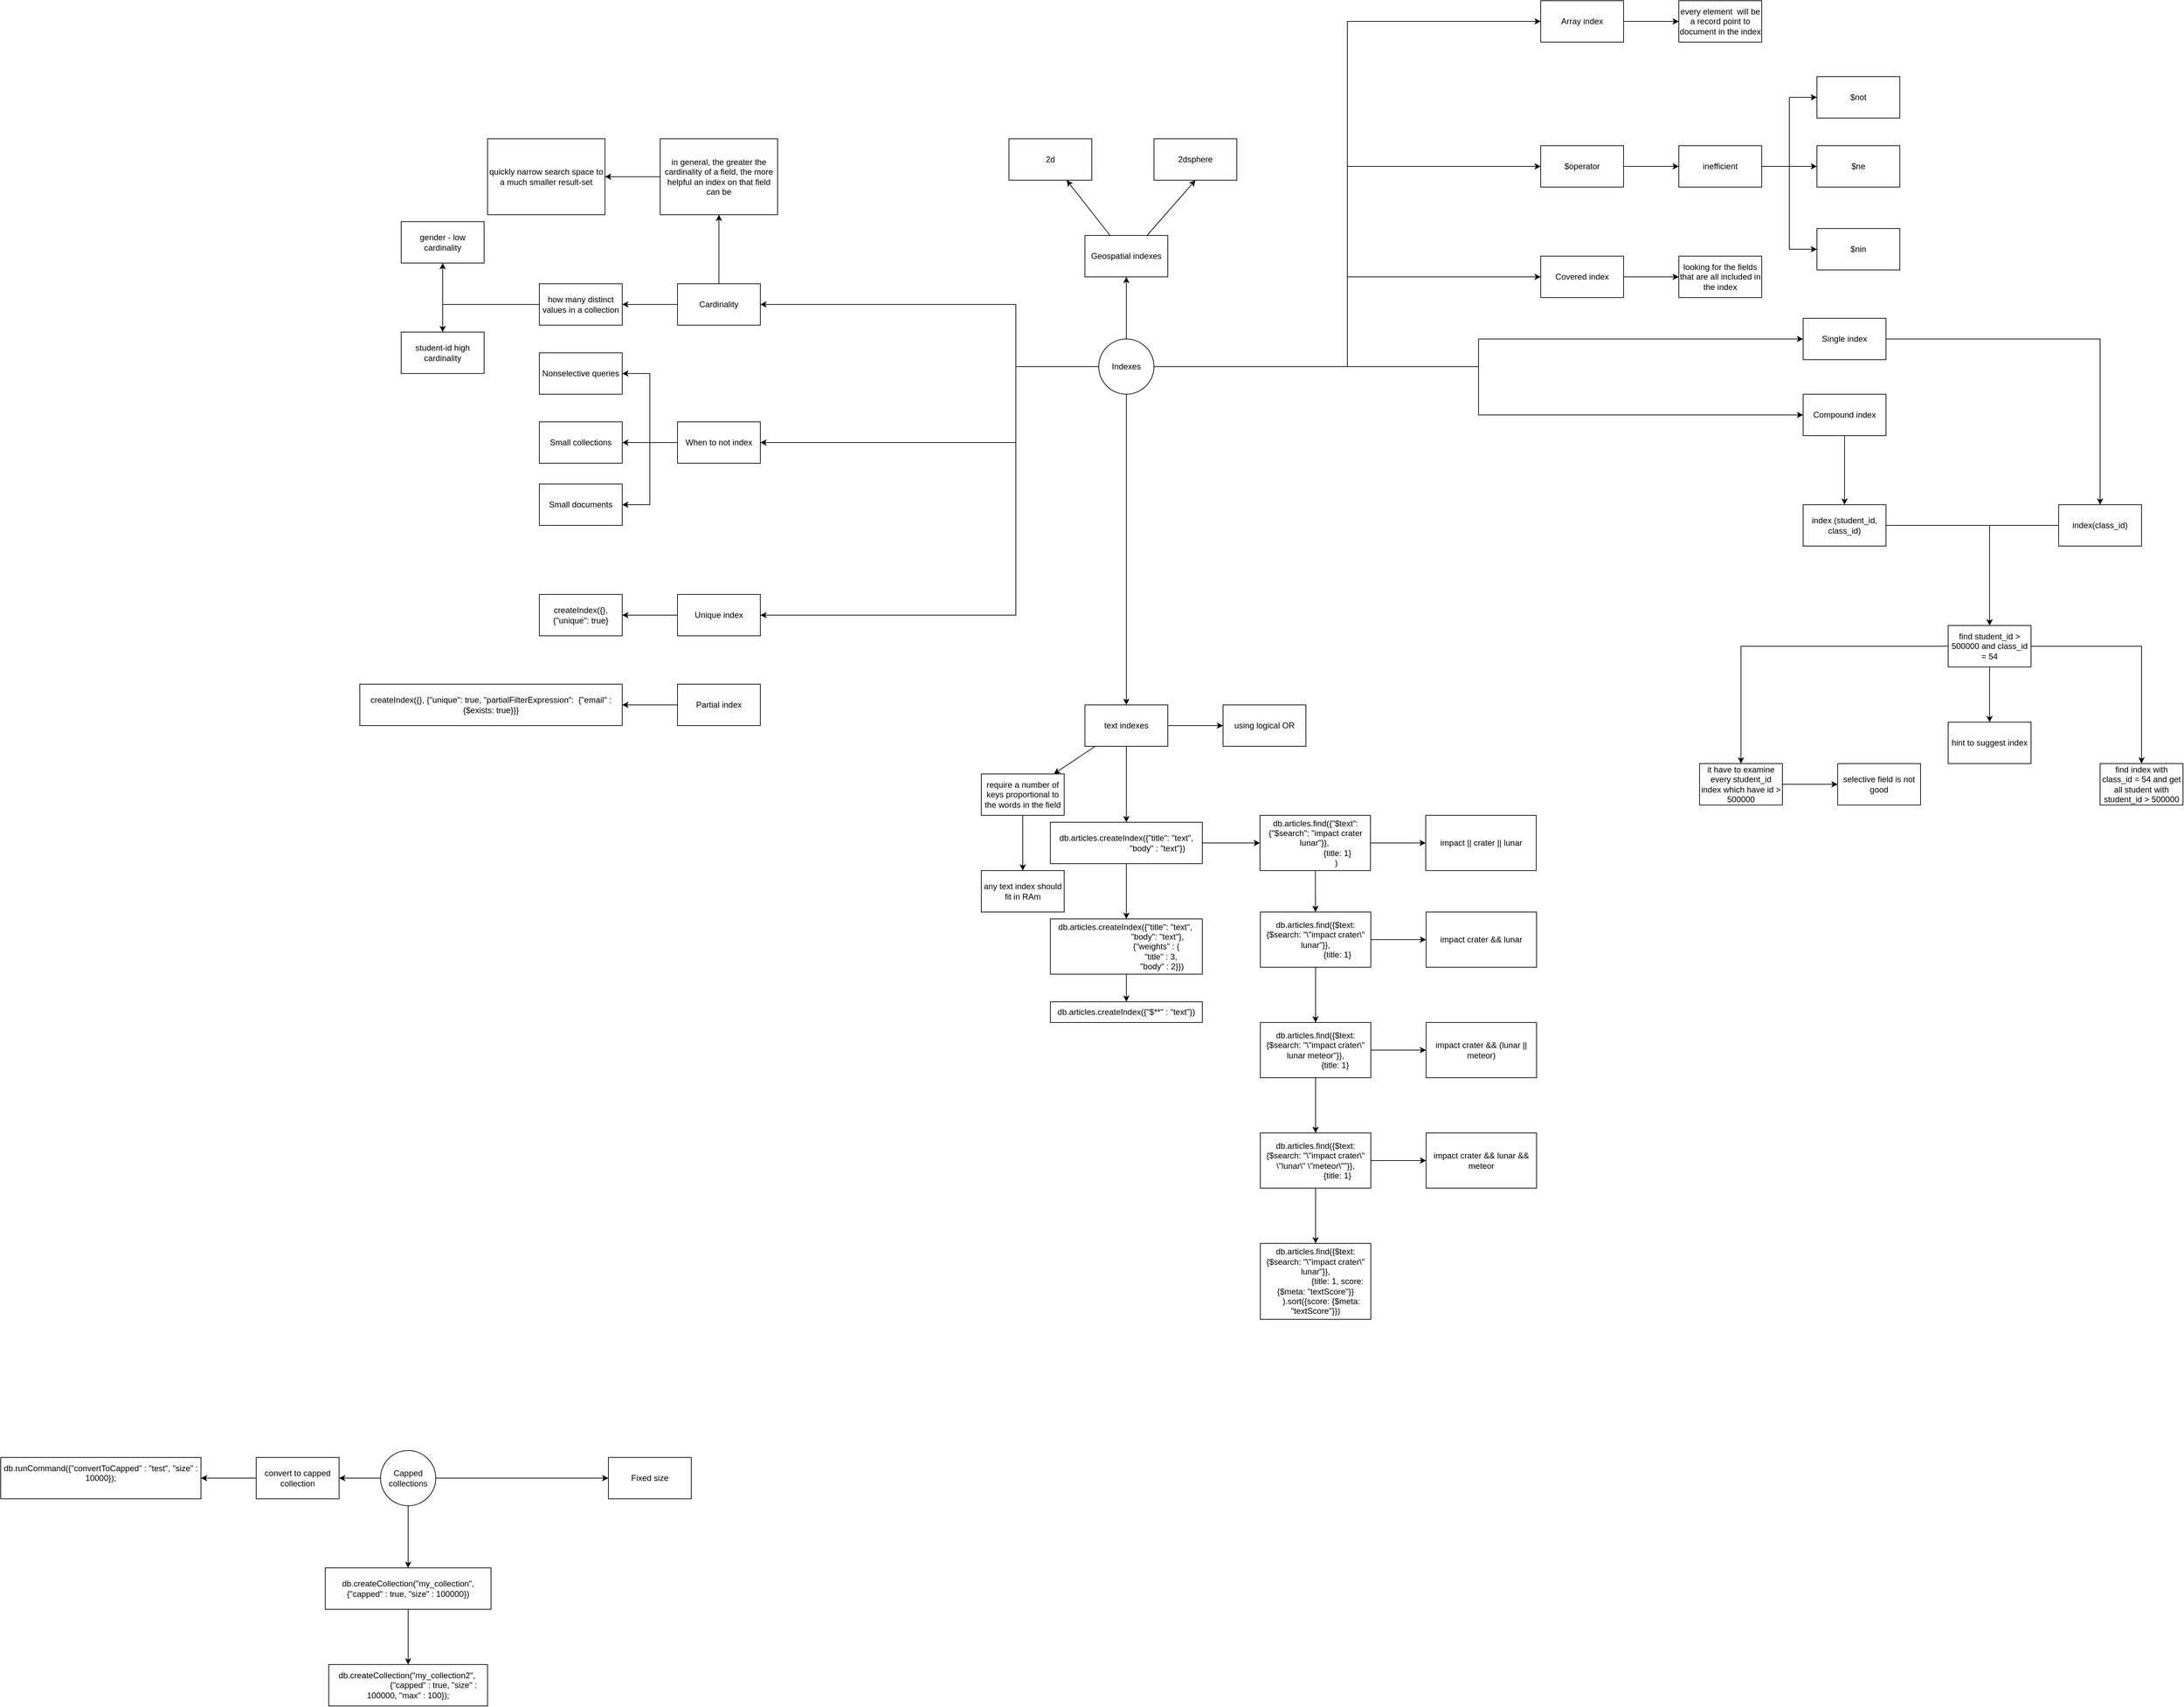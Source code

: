 <mxfile version="15.6.8" type="github">
  <diagram id="x9PyTD_l7O7jyfFpbdGn" name="Page-1">
    <mxGraphModel dx="2640" dy="2070" grid="1" gridSize="10" guides="1" tooltips="1" connect="1" arrows="1" fold="1" page="1" pageScale="1" pageWidth="827" pageHeight="1169" math="0" shadow="0">
      <root>
        <mxCell id="0" />
        <mxCell id="1" parent="0" />
        <mxCell id="wirbpDm7MOYZDWqs8vUN-19" style="edgeStyle=orthogonalEdgeStyle;rounded=0;orthogonalLoop=1;jettySize=auto;html=1;entryX=0.5;entryY=0;entryDx=0;entryDy=0;fontColor=default;" parent="1" source="wirbpDm7MOYZDWqs8vUN-1" target="wirbpDm7MOYZDWqs8vUN-17" edge="1">
          <mxGeometry relative="1" as="geometry" />
        </mxCell>
        <mxCell id="wirbpDm7MOYZDWqs8vUN-1" value="Single index" style="rounded=0;whiteSpace=wrap;html=1;fillColor=default;strokeColor=default;fontColor=default;" parent="1" vertex="1">
          <mxGeometry x="1200" y="140" width="120" height="60" as="geometry" />
        </mxCell>
        <mxCell id="wirbpDm7MOYZDWqs8vUN-3" style="edgeStyle=orthogonalEdgeStyle;rounded=0;orthogonalLoop=1;jettySize=auto;html=1;fontColor=default;" parent="1" source="wirbpDm7MOYZDWqs8vUN-2" target="wirbpDm7MOYZDWqs8vUN-1" edge="1">
          <mxGeometry relative="1" as="geometry" />
        </mxCell>
        <mxCell id="wirbpDm7MOYZDWqs8vUN-6" style="edgeStyle=orthogonalEdgeStyle;rounded=0;orthogonalLoop=1;jettySize=auto;html=1;entryX=0;entryY=0.5;entryDx=0;entryDy=0;fontColor=default;" parent="1" source="wirbpDm7MOYZDWqs8vUN-2" target="wirbpDm7MOYZDWqs8vUN-4" edge="1">
          <mxGeometry relative="1" as="geometry" />
        </mxCell>
        <mxCell id="wirbpDm7MOYZDWqs8vUN-26" style="edgeStyle=orthogonalEdgeStyle;rounded=0;orthogonalLoop=1;jettySize=auto;html=1;entryX=0;entryY=0.5;entryDx=0;entryDy=0;labelBackgroundColor=default;fontColor=default;strokeColor=default;" parent="1" source="wirbpDm7MOYZDWqs8vUN-2" target="wirbpDm7MOYZDWqs8vUN-25" edge="1">
          <mxGeometry relative="1" as="geometry" />
        </mxCell>
        <mxCell id="wirbpDm7MOYZDWqs8vUN-30" style="edgeStyle=orthogonalEdgeStyle;rounded=0;orthogonalLoop=1;jettySize=auto;html=1;entryX=0;entryY=0.5;entryDx=0;entryDy=0;labelBackgroundColor=default;fontColor=default;strokeColor=default;" parent="1" source="wirbpDm7MOYZDWqs8vUN-2" target="wirbpDm7MOYZDWqs8vUN-29" edge="1">
          <mxGeometry relative="1" as="geometry" />
        </mxCell>
        <mxCell id="wirbpDm7MOYZDWqs8vUN-42" style="edgeStyle=orthogonalEdgeStyle;rounded=0;orthogonalLoop=1;jettySize=auto;html=1;entryX=0;entryY=0.5;entryDx=0;entryDy=0;labelBackgroundColor=default;fontColor=default;strokeColor=default;" parent="1" source="wirbpDm7MOYZDWqs8vUN-2" target="wirbpDm7MOYZDWqs8vUN-39" edge="1">
          <mxGeometry relative="1" as="geometry" />
        </mxCell>
        <mxCell id="wirbpDm7MOYZDWqs8vUN-44" value="" style="edgeStyle=orthogonalEdgeStyle;rounded=0;orthogonalLoop=1;jettySize=auto;html=1;labelBackgroundColor=default;fontColor=default;strokeColor=default;" parent="1" source="wirbpDm7MOYZDWqs8vUN-2" target="wirbpDm7MOYZDWqs8vUN-43" edge="1">
          <mxGeometry relative="1" as="geometry">
            <Array as="points">
              <mxPoint x="60" y="210" />
              <mxPoint x="60" y="120" />
            </Array>
          </mxGeometry>
        </mxCell>
        <mxCell id="wirbpDm7MOYZDWqs8vUN-58" style="edgeStyle=orthogonalEdgeStyle;rounded=0;orthogonalLoop=1;jettySize=auto;html=1;entryX=1;entryY=0.5;entryDx=0;entryDy=0;labelBackgroundColor=default;fontColor=default;strokeColor=default;" parent="1" source="wirbpDm7MOYZDWqs8vUN-2" target="wirbpDm7MOYZDWqs8vUN-57" edge="1">
          <mxGeometry relative="1" as="geometry">
            <Array as="points">
              <mxPoint x="60" y="210" />
              <mxPoint x="60" y="320" />
            </Array>
          </mxGeometry>
        </mxCell>
        <mxCell id="wirbpDm7MOYZDWqs8vUN-66" style="edgeStyle=orthogonalEdgeStyle;rounded=0;orthogonalLoop=1;jettySize=auto;html=1;entryX=1;entryY=0.5;entryDx=0;entryDy=0;labelBackgroundColor=default;fontColor=default;strokeColor=default;" parent="1" source="wirbpDm7MOYZDWqs8vUN-2" target="wirbpDm7MOYZDWqs8vUN-65" edge="1">
          <mxGeometry relative="1" as="geometry">
            <Array as="points">
              <mxPoint x="60" y="210" />
              <mxPoint x="60" y="570" />
            </Array>
          </mxGeometry>
        </mxCell>
        <mxCell id="LC0DRSvPRicTg7k94NOp-2" value="" style="edgeStyle=orthogonalEdgeStyle;rounded=0;orthogonalLoop=1;jettySize=auto;html=1;" edge="1" parent="1" source="wirbpDm7MOYZDWqs8vUN-2" target="LC0DRSvPRicTg7k94NOp-1">
          <mxGeometry relative="1" as="geometry" />
        </mxCell>
        <mxCell id="LC0DRSvPRicTg7k94NOp-8" value="" style="edgeStyle=none;rounded=0;orthogonalLoop=1;jettySize=auto;html=1;" edge="1" parent="1" source="wirbpDm7MOYZDWqs8vUN-2" target="LC0DRSvPRicTg7k94NOp-7">
          <mxGeometry relative="1" as="geometry" />
        </mxCell>
        <mxCell id="wirbpDm7MOYZDWqs8vUN-2" value="Indexes" style="ellipse;whiteSpace=wrap;html=1;aspect=fixed;fillColor=default;strokeColor=default;fontColor=default;" parent="1" vertex="1">
          <mxGeometry x="180" y="170" width="80" height="80" as="geometry" />
        </mxCell>
        <mxCell id="wirbpDm7MOYZDWqs8vUN-8" value="" style="edgeStyle=orthogonalEdgeStyle;rounded=0;orthogonalLoop=1;jettySize=auto;html=1;fontColor=default;" parent="1" source="wirbpDm7MOYZDWqs8vUN-4" target="wirbpDm7MOYZDWqs8vUN-7" edge="1">
          <mxGeometry relative="1" as="geometry" />
        </mxCell>
        <mxCell id="wirbpDm7MOYZDWqs8vUN-4" value="Compound index" style="rounded=0;whiteSpace=wrap;html=1;fillColor=default;strokeColor=default;fontColor=default;" parent="1" vertex="1">
          <mxGeometry x="1200" y="250" width="120" height="60" as="geometry" />
        </mxCell>
        <mxCell id="wirbpDm7MOYZDWqs8vUN-10" value="" style="edgeStyle=orthogonalEdgeStyle;rounded=0;orthogonalLoop=1;jettySize=auto;html=1;fontColor=default;" parent="1" source="wirbpDm7MOYZDWqs8vUN-7" target="wirbpDm7MOYZDWqs8vUN-9" edge="1">
          <mxGeometry relative="1" as="geometry" />
        </mxCell>
        <mxCell id="wirbpDm7MOYZDWqs8vUN-7" value="index (student_id, class_id)" style="rounded=0;whiteSpace=wrap;html=1;fillColor=default;strokeColor=default;fontColor=default;" parent="1" vertex="1">
          <mxGeometry x="1200" y="410" width="120" height="60" as="geometry" />
        </mxCell>
        <mxCell id="wirbpDm7MOYZDWqs8vUN-12" value="" style="edgeStyle=orthogonalEdgeStyle;rounded=0;orthogonalLoop=1;jettySize=auto;html=1;fontColor=default;entryX=0.5;entryY=0;entryDx=0;entryDy=0;strokeColor=default;labelBackgroundColor=default;" parent="1" source="wirbpDm7MOYZDWqs8vUN-9" target="wirbpDm7MOYZDWqs8vUN-13" edge="1">
          <mxGeometry relative="1" as="geometry">
            <mxPoint x="1170" y="675" as="targetPoint" />
          </mxGeometry>
        </mxCell>
        <mxCell id="wirbpDm7MOYZDWqs8vUN-22" value="" style="edgeStyle=orthogonalEdgeStyle;rounded=0;orthogonalLoop=1;jettySize=auto;html=1;labelBackgroundColor=default;fontColor=default;strokeColor=default;" parent="1" source="wirbpDm7MOYZDWqs8vUN-9" target="wirbpDm7MOYZDWqs8vUN-21" edge="1">
          <mxGeometry relative="1" as="geometry" />
        </mxCell>
        <mxCell id="wirbpDm7MOYZDWqs8vUN-24" value="" style="edgeStyle=orthogonalEdgeStyle;rounded=0;orthogonalLoop=1;jettySize=auto;html=1;labelBackgroundColor=default;fontColor=default;strokeColor=default;" parent="1" source="wirbpDm7MOYZDWqs8vUN-9" target="wirbpDm7MOYZDWqs8vUN-23" edge="1">
          <mxGeometry relative="1" as="geometry" />
        </mxCell>
        <mxCell id="wirbpDm7MOYZDWqs8vUN-9" value="find student_id &amp;gt; 500000 and class_id = 54" style="rounded=0;whiteSpace=wrap;html=1;fillColor=default;strokeColor=default;fontColor=default;" parent="1" vertex="1">
          <mxGeometry x="1410" y="585" width="120" height="60" as="geometry" />
        </mxCell>
        <mxCell id="wirbpDm7MOYZDWqs8vUN-16" value="" style="edgeStyle=orthogonalEdgeStyle;rounded=0;orthogonalLoop=1;jettySize=auto;html=1;fontColor=default;strokeColor=default;labelBackgroundColor=default;" parent="1" source="wirbpDm7MOYZDWqs8vUN-13" target="wirbpDm7MOYZDWqs8vUN-15" edge="1">
          <mxGeometry relative="1" as="geometry" />
        </mxCell>
        <mxCell id="wirbpDm7MOYZDWqs8vUN-13" value="it have to examine every student_id index which have id &amp;gt; 500000" style="rounded=0;whiteSpace=wrap;html=1;fillColor=default;strokeColor=default;fontColor=default;labelBackgroundColor=default;" parent="1" vertex="1">
          <mxGeometry x="1050" y="785" width="120" height="60" as="geometry" />
        </mxCell>
        <mxCell id="wirbpDm7MOYZDWqs8vUN-15" value="selective field is not good" style="rounded=0;whiteSpace=wrap;html=1;fillColor=default;strokeColor=default;fontColor=default;labelBackgroundColor=default;" parent="1" vertex="1">
          <mxGeometry x="1250" y="785" width="120" height="60" as="geometry" />
        </mxCell>
        <mxCell id="wirbpDm7MOYZDWqs8vUN-20" style="edgeStyle=orthogonalEdgeStyle;rounded=0;orthogonalLoop=1;jettySize=auto;html=1;entryX=0.5;entryY=0;entryDx=0;entryDy=0;labelBackgroundColor=default;fontColor=default;strokeColor=default;" parent="1" source="wirbpDm7MOYZDWqs8vUN-17" target="wirbpDm7MOYZDWqs8vUN-9" edge="1">
          <mxGeometry relative="1" as="geometry" />
        </mxCell>
        <mxCell id="wirbpDm7MOYZDWqs8vUN-17" value="index(class_id)" style="rounded=0;whiteSpace=wrap;html=1;fillColor=default;strokeColor=default;fontColor=default;" parent="1" vertex="1">
          <mxGeometry x="1570" y="410" width="120" height="60" as="geometry" />
        </mxCell>
        <mxCell id="wirbpDm7MOYZDWqs8vUN-21" value="find index with class_id = 54 and get all student with student_id &amp;gt; 500000" style="rounded=0;whiteSpace=wrap;html=1;fillColor=default;strokeColor=default;fontColor=default;" parent="1" vertex="1">
          <mxGeometry x="1630" y="785" width="120" height="60" as="geometry" />
        </mxCell>
        <mxCell id="wirbpDm7MOYZDWqs8vUN-23" value="hint to suggest index" style="rounded=0;whiteSpace=wrap;html=1;fillColor=default;strokeColor=default;fontColor=default;" parent="1" vertex="1">
          <mxGeometry x="1410" y="725" width="120" height="60" as="geometry" />
        </mxCell>
        <mxCell id="wirbpDm7MOYZDWqs8vUN-28" value="" style="edgeStyle=orthogonalEdgeStyle;rounded=0;orthogonalLoop=1;jettySize=auto;html=1;labelBackgroundColor=default;fontColor=default;strokeColor=default;" parent="1" source="wirbpDm7MOYZDWqs8vUN-25" target="wirbpDm7MOYZDWqs8vUN-27" edge="1">
          <mxGeometry relative="1" as="geometry" />
        </mxCell>
        <mxCell id="wirbpDm7MOYZDWqs8vUN-25" value="Covered index" style="rounded=0;whiteSpace=wrap;html=1;fillColor=default;strokeColor=default;fontColor=default;" parent="1" vertex="1">
          <mxGeometry x="820" y="50" width="120" height="60" as="geometry" />
        </mxCell>
        <mxCell id="wirbpDm7MOYZDWqs8vUN-27" value="looking for the fields that are all included in the index" style="rounded=0;whiteSpace=wrap;html=1;fillColor=default;strokeColor=default;fontColor=default;" parent="1" vertex="1">
          <mxGeometry x="1020" y="50" width="120" height="60" as="geometry" />
        </mxCell>
        <mxCell id="wirbpDm7MOYZDWqs8vUN-32" value="" style="edgeStyle=orthogonalEdgeStyle;rounded=0;orthogonalLoop=1;jettySize=auto;html=1;labelBackgroundColor=default;fontColor=default;strokeColor=default;" parent="1" source="wirbpDm7MOYZDWqs8vUN-29" target="wirbpDm7MOYZDWqs8vUN-31" edge="1">
          <mxGeometry relative="1" as="geometry" />
        </mxCell>
        <mxCell id="wirbpDm7MOYZDWqs8vUN-29" value="$operator" style="rounded=0;whiteSpace=wrap;html=1;fillColor=default;strokeColor=default;fontColor=default;" parent="1" vertex="1">
          <mxGeometry x="820" y="-110" width="120" height="60" as="geometry" />
        </mxCell>
        <mxCell id="wirbpDm7MOYZDWqs8vUN-34" value="" style="edgeStyle=orthogonalEdgeStyle;rounded=0;orthogonalLoop=1;jettySize=auto;html=1;labelBackgroundColor=default;fontColor=default;strokeColor=default;" parent="1" source="wirbpDm7MOYZDWqs8vUN-31" target="wirbpDm7MOYZDWqs8vUN-33" edge="1">
          <mxGeometry relative="1" as="geometry" />
        </mxCell>
        <mxCell id="wirbpDm7MOYZDWqs8vUN-37" style="edgeStyle=orthogonalEdgeStyle;rounded=0;orthogonalLoop=1;jettySize=auto;html=1;entryX=0;entryY=0.5;entryDx=0;entryDy=0;labelBackgroundColor=default;fontColor=default;strokeColor=default;" parent="1" source="wirbpDm7MOYZDWqs8vUN-31" target="wirbpDm7MOYZDWqs8vUN-35" edge="1">
          <mxGeometry relative="1" as="geometry" />
        </mxCell>
        <mxCell id="wirbpDm7MOYZDWqs8vUN-38" style="edgeStyle=orthogonalEdgeStyle;rounded=0;orthogonalLoop=1;jettySize=auto;html=1;entryX=0;entryY=0.5;entryDx=0;entryDy=0;labelBackgroundColor=default;fontColor=default;strokeColor=default;" parent="1" source="wirbpDm7MOYZDWqs8vUN-31" target="wirbpDm7MOYZDWqs8vUN-36" edge="1">
          <mxGeometry relative="1" as="geometry" />
        </mxCell>
        <mxCell id="wirbpDm7MOYZDWqs8vUN-31" value="inefficient" style="rounded=0;whiteSpace=wrap;html=1;fillColor=default;strokeColor=default;fontColor=default;" parent="1" vertex="1">
          <mxGeometry x="1020" y="-110" width="120" height="60" as="geometry" />
        </mxCell>
        <mxCell id="wirbpDm7MOYZDWqs8vUN-33" value="$ne" style="rounded=0;whiteSpace=wrap;html=1;fillColor=default;strokeColor=default;fontColor=default;" parent="1" vertex="1">
          <mxGeometry x="1220" y="-110" width="120" height="60" as="geometry" />
        </mxCell>
        <mxCell id="wirbpDm7MOYZDWqs8vUN-35" value="$not" style="rounded=0;whiteSpace=wrap;html=1;fillColor=default;strokeColor=default;fontColor=default;" parent="1" vertex="1">
          <mxGeometry x="1220" y="-210" width="120" height="60" as="geometry" />
        </mxCell>
        <mxCell id="wirbpDm7MOYZDWqs8vUN-36" value="$nin" style="rounded=0;whiteSpace=wrap;html=1;fillColor=default;strokeColor=default;fontColor=default;" parent="1" vertex="1">
          <mxGeometry x="1220" y="10" width="120" height="60" as="geometry" />
        </mxCell>
        <mxCell id="wirbpDm7MOYZDWqs8vUN-41" value="" style="edgeStyle=orthogonalEdgeStyle;rounded=0;orthogonalLoop=1;jettySize=auto;html=1;labelBackgroundColor=default;fontColor=default;strokeColor=default;" parent="1" source="wirbpDm7MOYZDWqs8vUN-39" target="wirbpDm7MOYZDWqs8vUN-40" edge="1">
          <mxGeometry relative="1" as="geometry" />
        </mxCell>
        <mxCell id="wirbpDm7MOYZDWqs8vUN-39" value="Array index" style="rounded=0;whiteSpace=wrap;html=1;fillColor=default;strokeColor=default;fontColor=default;" parent="1" vertex="1">
          <mxGeometry x="820" y="-320" width="120" height="60" as="geometry" />
        </mxCell>
        <mxCell id="wirbpDm7MOYZDWqs8vUN-40" value="every element&amp;nbsp; will be a record point to document in the index" style="rounded=0;whiteSpace=wrap;html=1;fillColor=default;strokeColor=default;fontColor=default;" parent="1" vertex="1">
          <mxGeometry x="1020" y="-320" width="120" height="60" as="geometry" />
        </mxCell>
        <mxCell id="wirbpDm7MOYZDWqs8vUN-46" value="" style="edgeStyle=orthogonalEdgeStyle;rounded=0;orthogonalLoop=1;jettySize=auto;html=1;labelBackgroundColor=default;fontColor=default;strokeColor=default;" parent="1" source="wirbpDm7MOYZDWqs8vUN-43" target="wirbpDm7MOYZDWqs8vUN-45" edge="1">
          <mxGeometry relative="1" as="geometry" />
        </mxCell>
        <mxCell id="wirbpDm7MOYZDWqs8vUN-53" value="" style="edgeStyle=orthogonalEdgeStyle;rounded=0;orthogonalLoop=1;jettySize=auto;html=1;labelBackgroundColor=default;fontColor=default;strokeColor=default;" parent="1" source="wirbpDm7MOYZDWqs8vUN-43" target="wirbpDm7MOYZDWqs8vUN-52" edge="1">
          <mxGeometry relative="1" as="geometry" />
        </mxCell>
        <mxCell id="wirbpDm7MOYZDWqs8vUN-43" value="Cardinality" style="whiteSpace=wrap;html=1;fillColor=default;strokeColor=default;fontColor=default;" parent="1" vertex="1">
          <mxGeometry x="-430" y="90" width="120" height="60" as="geometry" />
        </mxCell>
        <mxCell id="wirbpDm7MOYZDWqs8vUN-48" value="" style="edgeStyle=orthogonalEdgeStyle;rounded=0;orthogonalLoop=1;jettySize=auto;html=1;labelBackgroundColor=default;fontColor=default;strokeColor=default;" parent="1" source="wirbpDm7MOYZDWqs8vUN-45" target="wirbpDm7MOYZDWqs8vUN-47" edge="1">
          <mxGeometry relative="1" as="geometry" />
        </mxCell>
        <mxCell id="wirbpDm7MOYZDWqs8vUN-51" style="edgeStyle=orthogonalEdgeStyle;rounded=0;orthogonalLoop=1;jettySize=auto;html=1;entryX=0.5;entryY=0;entryDx=0;entryDy=0;labelBackgroundColor=default;fontColor=default;strokeColor=default;" parent="1" source="wirbpDm7MOYZDWqs8vUN-45" target="wirbpDm7MOYZDWqs8vUN-50" edge="1">
          <mxGeometry relative="1" as="geometry" />
        </mxCell>
        <mxCell id="wirbpDm7MOYZDWqs8vUN-45" value="how many distinct values in a collection" style="whiteSpace=wrap;html=1;fillColor=default;strokeColor=default;fontColor=default;" parent="1" vertex="1">
          <mxGeometry x="-630" y="90" width="120" height="60" as="geometry" />
        </mxCell>
        <mxCell id="wirbpDm7MOYZDWqs8vUN-47" value="gender - low cardinality" style="whiteSpace=wrap;html=1;fillColor=default;strokeColor=default;fontColor=default;" parent="1" vertex="1">
          <mxGeometry x="-830" width="120" height="60" as="geometry" />
        </mxCell>
        <mxCell id="wirbpDm7MOYZDWqs8vUN-50" value="student-id high cardinality" style="whiteSpace=wrap;html=1;fillColor=default;strokeColor=default;fontColor=default;" parent="1" vertex="1">
          <mxGeometry x="-830" y="160" width="120" height="60" as="geometry" />
        </mxCell>
        <mxCell id="wirbpDm7MOYZDWqs8vUN-56" value="" style="edgeStyle=orthogonalEdgeStyle;rounded=0;orthogonalLoop=1;jettySize=auto;html=1;labelBackgroundColor=default;fontColor=default;strokeColor=default;" parent="1" source="wirbpDm7MOYZDWqs8vUN-52" target="wirbpDm7MOYZDWqs8vUN-55" edge="1">
          <mxGeometry relative="1" as="geometry" />
        </mxCell>
        <mxCell id="wirbpDm7MOYZDWqs8vUN-52" value="in general, the greater the cardinality of a field, the more helpful an index on that field can be" style="whiteSpace=wrap;html=1;fillColor=default;strokeColor=default;fontColor=default;" parent="1" vertex="1">
          <mxGeometry x="-455" y="-120" width="170" height="110" as="geometry" />
        </mxCell>
        <mxCell id="wirbpDm7MOYZDWqs8vUN-55" value="quickly narrow search space to a much smaller result-set" style="whiteSpace=wrap;html=1;fillColor=default;strokeColor=default;fontColor=default;" parent="1" vertex="1">
          <mxGeometry x="-705" y="-120" width="170" height="110" as="geometry" />
        </mxCell>
        <mxCell id="wirbpDm7MOYZDWqs8vUN-60" value="" style="edgeStyle=orthogonalEdgeStyle;rounded=0;orthogonalLoop=1;jettySize=auto;html=1;labelBackgroundColor=default;fontColor=default;strokeColor=default;" parent="1" source="wirbpDm7MOYZDWqs8vUN-57" target="wirbpDm7MOYZDWqs8vUN-59" edge="1">
          <mxGeometry relative="1" as="geometry" />
        </mxCell>
        <mxCell id="wirbpDm7MOYZDWqs8vUN-62" style="edgeStyle=orthogonalEdgeStyle;rounded=0;orthogonalLoop=1;jettySize=auto;html=1;entryX=1;entryY=0.5;entryDx=0;entryDy=0;labelBackgroundColor=default;fontColor=default;strokeColor=default;" parent="1" source="wirbpDm7MOYZDWqs8vUN-57" target="wirbpDm7MOYZDWqs8vUN-61" edge="1">
          <mxGeometry relative="1" as="geometry" />
        </mxCell>
        <mxCell id="wirbpDm7MOYZDWqs8vUN-64" style="edgeStyle=orthogonalEdgeStyle;rounded=0;orthogonalLoop=1;jettySize=auto;html=1;entryX=1;entryY=0.5;entryDx=0;entryDy=0;labelBackgroundColor=default;fontColor=default;strokeColor=default;" parent="1" source="wirbpDm7MOYZDWqs8vUN-57" target="wirbpDm7MOYZDWqs8vUN-63" edge="1">
          <mxGeometry relative="1" as="geometry" />
        </mxCell>
        <mxCell id="wirbpDm7MOYZDWqs8vUN-57" value="When to not index" style="whiteSpace=wrap;html=1;fillColor=default;strokeColor=default;fontColor=default;" parent="1" vertex="1">
          <mxGeometry x="-430" y="290" width="120" height="60" as="geometry" />
        </mxCell>
        <mxCell id="wirbpDm7MOYZDWqs8vUN-59" value="Small collections" style="whiteSpace=wrap;html=1;fillColor=default;strokeColor=default;fontColor=default;" parent="1" vertex="1">
          <mxGeometry x="-630" y="290" width="120" height="60" as="geometry" />
        </mxCell>
        <mxCell id="wirbpDm7MOYZDWqs8vUN-61" value="Small documents" style="whiteSpace=wrap;html=1;fillColor=default;strokeColor=default;fontColor=default;" parent="1" vertex="1">
          <mxGeometry x="-630" y="380" width="120" height="60" as="geometry" />
        </mxCell>
        <mxCell id="wirbpDm7MOYZDWqs8vUN-63" value="Nonselective queries" style="whiteSpace=wrap;html=1;fillColor=default;strokeColor=default;fontColor=default;" parent="1" vertex="1">
          <mxGeometry x="-630" y="190" width="120" height="60" as="geometry" />
        </mxCell>
        <mxCell id="wirbpDm7MOYZDWqs8vUN-68" value="" style="edgeStyle=orthogonalEdgeStyle;rounded=0;orthogonalLoop=1;jettySize=auto;html=1;labelBackgroundColor=default;fontColor=default;strokeColor=default;" parent="1" source="wirbpDm7MOYZDWqs8vUN-65" target="wirbpDm7MOYZDWqs8vUN-67" edge="1">
          <mxGeometry relative="1" as="geometry" />
        </mxCell>
        <mxCell id="wirbpDm7MOYZDWqs8vUN-65" value="Unique index" style="whiteSpace=wrap;html=1;fillColor=default;strokeColor=default;fontColor=default;" parent="1" vertex="1">
          <mxGeometry x="-430" y="540" width="120" height="60" as="geometry" />
        </mxCell>
        <mxCell id="wirbpDm7MOYZDWqs8vUN-67" value="createIndex({}, {&quot;unique&quot;: true}" style="whiteSpace=wrap;html=1;fillColor=default;strokeColor=default;fontColor=default;" parent="1" vertex="1">
          <mxGeometry x="-630" y="540" width="120" height="60" as="geometry" />
        </mxCell>
        <mxCell id="wirbpDm7MOYZDWqs8vUN-71" value="" style="edgeStyle=orthogonalEdgeStyle;rounded=0;orthogonalLoop=1;jettySize=auto;html=1;labelBackgroundColor=default;fontColor=default;strokeColor=default;" parent="1" source="wirbpDm7MOYZDWqs8vUN-69" target="wirbpDm7MOYZDWqs8vUN-70" edge="1">
          <mxGeometry relative="1" as="geometry" />
        </mxCell>
        <mxCell id="wirbpDm7MOYZDWqs8vUN-69" value="Partial index" style="whiteSpace=wrap;html=1;fillColor=default;strokeColor=default;fontColor=default;" parent="1" vertex="1">
          <mxGeometry x="-430" y="670" width="120" height="60" as="geometry" />
        </mxCell>
        <mxCell id="wirbpDm7MOYZDWqs8vUN-70" value="createIndex({}, {&quot;unique&quot;: true, &quot;partialFilterExpression&quot;:&amp;nbsp; {&quot;email&quot; : {$exists: true}}}" style="whiteSpace=wrap;html=1;fillColor=default;strokeColor=default;fontColor=default;" parent="1" vertex="1">
          <mxGeometry x="-890" y="670" width="380" height="60" as="geometry" />
        </mxCell>
        <mxCell id="LC0DRSvPRicTg7k94NOp-4" value="" style="rounded=0;orthogonalLoop=1;jettySize=auto;html=1;" edge="1" parent="1" source="LC0DRSvPRicTg7k94NOp-1" target="LC0DRSvPRicTg7k94NOp-3">
          <mxGeometry relative="1" as="geometry" />
        </mxCell>
        <mxCell id="LC0DRSvPRicTg7k94NOp-6" style="edgeStyle=none;rounded=0;orthogonalLoop=1;jettySize=auto;html=1;exitX=0.75;exitY=0;exitDx=0;exitDy=0;entryX=0.5;entryY=1;entryDx=0;entryDy=0;" edge="1" parent="1" source="LC0DRSvPRicTg7k94NOp-1" target="LC0DRSvPRicTg7k94NOp-5">
          <mxGeometry relative="1" as="geometry" />
        </mxCell>
        <mxCell id="LC0DRSvPRicTg7k94NOp-1" value="Geospatial indexes" style="whiteSpace=wrap;html=1;" vertex="1" parent="1">
          <mxGeometry x="160" y="20" width="120" height="60" as="geometry" />
        </mxCell>
        <mxCell id="LC0DRSvPRicTg7k94NOp-3" value="2d" style="whiteSpace=wrap;html=1;" vertex="1" parent="1">
          <mxGeometry x="50" y="-120" width="120" height="60" as="geometry" />
        </mxCell>
        <mxCell id="LC0DRSvPRicTg7k94NOp-5" value="2dsphere" style="whiteSpace=wrap;html=1;" vertex="1" parent="1">
          <mxGeometry x="260" y="-120" width="120" height="60" as="geometry" />
        </mxCell>
        <mxCell id="LC0DRSvPRicTg7k94NOp-10" value="" style="edgeStyle=none;rounded=0;orthogonalLoop=1;jettySize=auto;html=1;" edge="1" parent="1" source="LC0DRSvPRicTg7k94NOp-7" target="LC0DRSvPRicTg7k94NOp-9">
          <mxGeometry relative="1" as="geometry" />
        </mxCell>
        <mxCell id="LC0DRSvPRicTg7k94NOp-14" value="" style="edgeStyle=none;rounded=0;orthogonalLoop=1;jettySize=auto;html=1;" edge="1" parent="1" source="LC0DRSvPRicTg7k94NOp-7" target="LC0DRSvPRicTg7k94NOp-13">
          <mxGeometry relative="1" as="geometry" />
        </mxCell>
        <mxCell id="LC0DRSvPRicTg7k94NOp-22" value="" style="edgeStyle=none;rounded=0;orthogonalLoop=1;jettySize=auto;html=1;" edge="1" parent="1" source="LC0DRSvPRicTg7k94NOp-7" target="LC0DRSvPRicTg7k94NOp-21">
          <mxGeometry relative="1" as="geometry" />
        </mxCell>
        <mxCell id="LC0DRSvPRicTg7k94NOp-7" value="text indexes" style="whiteSpace=wrap;html=1;" vertex="1" parent="1">
          <mxGeometry x="160" y="700" width="120" height="60" as="geometry" />
        </mxCell>
        <mxCell id="LC0DRSvPRicTg7k94NOp-12" value="" style="edgeStyle=none;rounded=0;orthogonalLoop=1;jettySize=auto;html=1;" edge="1" parent="1" source="LC0DRSvPRicTg7k94NOp-9" target="LC0DRSvPRicTg7k94NOp-11">
          <mxGeometry relative="1" as="geometry" />
        </mxCell>
        <mxCell id="LC0DRSvPRicTg7k94NOp-9" value="require a number of keys proportional to the words in the field" style="whiteSpace=wrap;html=1;" vertex="1" parent="1">
          <mxGeometry x="10" y="800" width="120" height="60" as="geometry" />
        </mxCell>
        <mxCell id="LC0DRSvPRicTg7k94NOp-11" value="any text index should fit in RAm" style="whiteSpace=wrap;html=1;" vertex="1" parent="1">
          <mxGeometry x="10" y="940" width="120" height="60" as="geometry" />
        </mxCell>
        <mxCell id="LC0DRSvPRicTg7k94NOp-16" value="" style="edgeStyle=none;rounded=0;orthogonalLoop=1;jettySize=auto;html=1;" edge="1" parent="1" source="LC0DRSvPRicTg7k94NOp-13" target="LC0DRSvPRicTg7k94NOp-15">
          <mxGeometry relative="1" as="geometry" />
        </mxCell>
        <mxCell id="LC0DRSvPRicTg7k94NOp-20" value="" style="edgeStyle=none;rounded=0;orthogonalLoop=1;jettySize=auto;html=1;" edge="1" parent="1" source="LC0DRSvPRicTg7k94NOp-13" target="LC0DRSvPRicTg7k94NOp-19">
          <mxGeometry relative="1" as="geometry" />
        </mxCell>
        <mxCell id="LC0DRSvPRicTg7k94NOp-13" value="&lt;div&gt;db.articles.createIndex({&quot;title&quot;: &quot;text&quot;,&lt;/div&gt;&lt;div&gt;&amp;nbsp; &amp;nbsp; &amp;nbsp; &amp;nbsp; &amp;nbsp; &amp;nbsp; &amp;nbsp; &amp;nbsp; &amp;nbsp; &amp;nbsp; &amp;nbsp; &amp;nbsp; &amp;nbsp; &amp;nbsp;&quot;body&quot; : &quot;text&quot;})&lt;/div&gt;" style="whiteSpace=wrap;html=1;" vertex="1" parent="1">
          <mxGeometry x="110" y="870" width="220" height="60" as="geometry" />
        </mxCell>
        <mxCell id="LC0DRSvPRicTg7k94NOp-18" value="" style="edgeStyle=none;rounded=0;orthogonalLoop=1;jettySize=auto;html=1;" edge="1" parent="1" source="LC0DRSvPRicTg7k94NOp-15" target="LC0DRSvPRicTg7k94NOp-17">
          <mxGeometry relative="1" as="geometry" />
        </mxCell>
        <mxCell id="LC0DRSvPRicTg7k94NOp-15" value="&lt;div&gt;db.articles.createIndex({&quot;title&quot;: &quot;text&quot;,&amp;nbsp;&lt;/div&gt;&lt;div&gt;&amp;nbsp; &amp;nbsp; &amp;nbsp; &amp;nbsp; &amp;nbsp; &amp;nbsp; &amp;nbsp; &amp;nbsp; &amp;nbsp; &amp;nbsp; &amp;nbsp; &amp;nbsp; &amp;nbsp; &amp;nbsp;&quot;body&quot;: &quot;text&quot;},&lt;/div&gt;&lt;div&gt;&amp;nbsp; &amp;nbsp; &amp;nbsp; &amp;nbsp; &amp;nbsp; &amp;nbsp; &amp;nbsp; &amp;nbsp; &amp;nbsp; &amp;nbsp; &amp;nbsp; &amp;nbsp; &amp;nbsp; {&quot;weights&quot; : {&lt;/div&gt;&lt;div&gt;&amp;nbsp; &amp;nbsp; &amp;nbsp; &amp;nbsp; &amp;nbsp; &amp;nbsp; &amp;nbsp; &amp;nbsp; &amp;nbsp; &amp;nbsp; &amp;nbsp; &amp;nbsp; &amp;nbsp; &amp;nbsp; &amp;nbsp; &amp;nbsp;&quot;title&quot; : 3,&amp;nbsp;&lt;/div&gt;&lt;div&gt;&amp;nbsp; &amp;nbsp; &amp;nbsp; &amp;nbsp; &amp;nbsp; &amp;nbsp; &amp;nbsp; &amp;nbsp; &amp;nbsp; &amp;nbsp; &amp;nbsp; &amp;nbsp; &amp;nbsp; &amp;nbsp; &amp;nbsp; &amp;nbsp;&quot;body&quot; : 2}})&lt;/div&gt;" style="whiteSpace=wrap;html=1;" vertex="1" parent="1">
          <mxGeometry x="110" y="1010" width="220" height="80" as="geometry" />
        </mxCell>
        <mxCell id="LC0DRSvPRicTg7k94NOp-17" value="db.articles.createIndex({&quot;$**&quot; : &quot;text&quot;})" style="whiteSpace=wrap;html=1;" vertex="1" parent="1">
          <mxGeometry x="110" y="1130" width="220" height="30" as="geometry" />
        </mxCell>
        <mxCell id="LC0DRSvPRicTg7k94NOp-24" value="" style="edgeStyle=none;rounded=0;orthogonalLoop=1;jettySize=auto;html=1;" edge="1" parent="1" source="LC0DRSvPRicTg7k94NOp-19" target="LC0DRSvPRicTg7k94NOp-23">
          <mxGeometry relative="1" as="geometry" />
        </mxCell>
        <mxCell id="LC0DRSvPRicTg7k94NOp-26" value="" style="edgeStyle=none;rounded=0;orthogonalLoop=1;jettySize=auto;html=1;" edge="1" parent="1" source="LC0DRSvPRicTg7k94NOp-19" target="LC0DRSvPRicTg7k94NOp-25">
          <mxGeometry relative="1" as="geometry" />
        </mxCell>
        <mxCell id="LC0DRSvPRicTg7k94NOp-19" value="db.articles.find({&quot;$text&quot;: {&quot;$search&quot;: &quot;impact crater lunar&quot;}}, &#xa;                   {title: 1}&#xa;                  )" style="whiteSpace=wrap;html=1;" vertex="1" parent="1">
          <mxGeometry x="413.5" y="860" width="160" height="80" as="geometry" />
        </mxCell>
        <mxCell id="LC0DRSvPRicTg7k94NOp-21" value="using logical OR" style="whiteSpace=wrap;html=1;" vertex="1" parent="1">
          <mxGeometry x="360" y="700" width="120" height="60" as="geometry" />
        </mxCell>
        <mxCell id="LC0DRSvPRicTg7k94NOp-23" value="impact || crater || lunar" style="whiteSpace=wrap;html=1;" vertex="1" parent="1">
          <mxGeometry x="653.5" y="860" width="160" height="80" as="geometry" />
        </mxCell>
        <mxCell id="LC0DRSvPRicTg7k94NOp-28" value="" style="edgeStyle=none;rounded=0;orthogonalLoop=1;jettySize=auto;html=1;" edge="1" parent="1" source="LC0DRSvPRicTg7k94NOp-25" target="LC0DRSvPRicTg7k94NOp-27">
          <mxGeometry relative="1" as="geometry" />
        </mxCell>
        <mxCell id="LC0DRSvPRicTg7k94NOp-30" value="" style="edgeStyle=none;rounded=0;orthogonalLoop=1;jettySize=auto;html=1;" edge="1" parent="1" source="LC0DRSvPRicTg7k94NOp-25" target="LC0DRSvPRicTg7k94NOp-29">
          <mxGeometry relative="1" as="geometry" />
        </mxCell>
        <mxCell id="LC0DRSvPRicTg7k94NOp-25" value="&lt;div&gt;db.articles.find({$text: {$search: &quot;\&quot;impact crater\&quot; lunar&quot;}},&lt;/div&gt;&lt;div&gt;&amp;nbsp; &amp;nbsp; &amp;nbsp; &amp;nbsp; &amp;nbsp; &amp;nbsp; &amp;nbsp; &amp;nbsp; &amp;nbsp; &amp;nbsp;{title: 1}&lt;/div&gt;" style="whiteSpace=wrap;html=1;" vertex="1" parent="1">
          <mxGeometry x="414" y="1000" width="160" height="80" as="geometry" />
        </mxCell>
        <mxCell id="LC0DRSvPRicTg7k94NOp-27" value="impact crater &amp;amp;&amp;amp; lunar" style="whiteSpace=wrap;html=1;" vertex="1" parent="1">
          <mxGeometry x="654" y="1000" width="160" height="80" as="geometry" />
        </mxCell>
        <mxCell id="LC0DRSvPRicTg7k94NOp-32" value="" style="edgeStyle=none;rounded=0;orthogonalLoop=1;jettySize=auto;html=1;" edge="1" parent="1" source="LC0DRSvPRicTg7k94NOp-29" target="LC0DRSvPRicTg7k94NOp-31">
          <mxGeometry relative="1" as="geometry" />
        </mxCell>
        <mxCell id="LC0DRSvPRicTg7k94NOp-34" value="" style="edgeStyle=none;rounded=0;orthogonalLoop=1;jettySize=auto;html=1;" edge="1" parent="1" source="LC0DRSvPRicTg7k94NOp-29" target="LC0DRSvPRicTg7k94NOp-33">
          <mxGeometry relative="1" as="geometry" />
        </mxCell>
        <mxCell id="LC0DRSvPRicTg7k94NOp-29" value="&lt;div&gt;db.articles.find({$text: {$search: &quot;\&quot;impact crater\&quot; lunar meteor&quot;}},&lt;/div&gt;&lt;div&gt;&amp;nbsp; &amp;nbsp; &amp;nbsp; &amp;nbsp; &amp;nbsp; &amp;nbsp; &amp;nbsp; &amp;nbsp; &amp;nbsp;{title: 1}&lt;/div&gt;" style="whiteSpace=wrap;html=1;" vertex="1" parent="1">
          <mxGeometry x="414" y="1160" width="160" height="80" as="geometry" />
        </mxCell>
        <mxCell id="LC0DRSvPRicTg7k94NOp-31" value="&lt;div&gt;impact crater &amp;amp;&amp;amp; (lunar || meteor)&lt;/div&gt;" style="whiteSpace=wrap;html=1;" vertex="1" parent="1">
          <mxGeometry x="654" y="1160" width="160" height="80" as="geometry" />
        </mxCell>
        <mxCell id="LC0DRSvPRicTg7k94NOp-36" value="" style="edgeStyle=none;rounded=0;orthogonalLoop=1;jettySize=auto;html=1;" edge="1" parent="1" source="LC0DRSvPRicTg7k94NOp-33" target="LC0DRSvPRicTg7k94NOp-35">
          <mxGeometry relative="1" as="geometry" />
        </mxCell>
        <mxCell id="LC0DRSvPRicTg7k94NOp-38" value="" style="edgeStyle=none;rounded=0;orthogonalLoop=1;jettySize=auto;html=1;" edge="1" parent="1" source="LC0DRSvPRicTg7k94NOp-33" target="LC0DRSvPRicTg7k94NOp-37">
          <mxGeometry relative="1" as="geometry" />
        </mxCell>
        <mxCell id="LC0DRSvPRicTg7k94NOp-33" value="&lt;div&gt;db.articles.find({$text: {$search: &quot;\&quot;impact crater\&quot; \&quot;lunar\&quot; \&quot;meteor\&quot;&quot;}},&lt;/div&gt;&lt;div&gt;&amp;nbsp; &amp;nbsp; &amp;nbsp; &amp;nbsp; &amp;nbsp; &amp;nbsp; &amp;nbsp; &amp;nbsp; &amp;nbsp; &amp;nbsp;{title: 1}&lt;/div&gt;" style="whiteSpace=wrap;html=1;" vertex="1" parent="1">
          <mxGeometry x="414" y="1320" width="160" height="80" as="geometry" />
        </mxCell>
        <mxCell id="LC0DRSvPRicTg7k94NOp-35" value="&lt;div&gt;impact crater &amp;amp;&amp;amp; lunar &amp;amp;&amp;amp; meteor&lt;/div&gt;" style="whiteSpace=wrap;html=1;" vertex="1" parent="1">
          <mxGeometry x="654" y="1320" width="160" height="80" as="geometry" />
        </mxCell>
        <mxCell id="LC0DRSvPRicTg7k94NOp-37" value="&lt;div&gt;db.articles.find({$text: {$search: &quot;\&quot;impact crater\&quot; lunar&quot;}},&lt;/div&gt;&lt;div&gt;&amp;nbsp; &amp;nbsp; &amp;nbsp; &amp;nbsp; &amp;nbsp; &amp;nbsp; &amp;nbsp; &amp;nbsp; &amp;nbsp; &amp;nbsp;{title: 1, score: {$meta: &quot;textScore&quot;}}&lt;/div&gt;&lt;div&gt;&lt;span&gt;		&lt;/span&gt;&amp;nbsp; &amp;nbsp; &amp;nbsp;).sort({score: {$meta: &quot;textScore&quot;}})&lt;/div&gt;" style="whiteSpace=wrap;html=1;" vertex="1" parent="1">
          <mxGeometry x="414" y="1480" width="160" height="110" as="geometry" />
        </mxCell>
        <mxCell id="LC0DRSvPRicTg7k94NOp-41" value="" style="edgeStyle=none;rounded=0;orthogonalLoop=1;jettySize=auto;html=1;" edge="1" parent="1" source="LC0DRSvPRicTg7k94NOp-39" target="LC0DRSvPRicTg7k94NOp-40">
          <mxGeometry relative="1" as="geometry" />
        </mxCell>
        <mxCell id="LC0DRSvPRicTg7k94NOp-43" value="" style="edgeStyle=none;rounded=0;orthogonalLoop=1;jettySize=auto;html=1;" edge="1" parent="1" source="LC0DRSvPRicTg7k94NOp-39" target="LC0DRSvPRicTg7k94NOp-42">
          <mxGeometry relative="1" as="geometry" />
        </mxCell>
        <mxCell id="LC0DRSvPRicTg7k94NOp-47" value="" style="edgeStyle=none;rounded=0;orthogonalLoop=1;jettySize=auto;html=1;" edge="1" parent="1" source="LC0DRSvPRicTg7k94NOp-39" target="LC0DRSvPRicTg7k94NOp-46">
          <mxGeometry relative="1" as="geometry" />
        </mxCell>
        <mxCell id="LC0DRSvPRicTg7k94NOp-39" value="Capped collections" style="ellipse;whiteSpace=wrap;html=1;aspect=fixed;fillColor=default;strokeColor=default;fontColor=default;" vertex="1" parent="1">
          <mxGeometry x="-860" y="1780" width="80" height="80" as="geometry" />
        </mxCell>
        <mxCell id="LC0DRSvPRicTg7k94NOp-40" value="Fixed size" style="whiteSpace=wrap;html=1;" vertex="1" parent="1">
          <mxGeometry x="-530" y="1790" width="120" height="60" as="geometry" />
        </mxCell>
        <mxCell id="LC0DRSvPRicTg7k94NOp-45" value="" style="edgeStyle=none;rounded=0;orthogonalLoop=1;jettySize=auto;html=1;" edge="1" parent="1" source="LC0DRSvPRicTg7k94NOp-42" target="LC0DRSvPRicTg7k94NOp-44">
          <mxGeometry relative="1" as="geometry" />
        </mxCell>
        <mxCell id="LC0DRSvPRicTg7k94NOp-42" value="db.createCollection(&quot;my_collection&quot;, {&quot;capped&quot; : true, &quot;size&quot; : 100000})" style="whiteSpace=wrap;html=1;" vertex="1" parent="1">
          <mxGeometry x="-940" y="1950" width="240" height="60" as="geometry" />
        </mxCell>
        <mxCell id="LC0DRSvPRicTg7k94NOp-44" value="&lt;div&gt;db.createCollection(&quot;my_collection2&quot;,&amp;nbsp;&lt;/div&gt;&lt;div&gt;&amp;nbsp; &amp;nbsp; &amp;nbsp; &amp;nbsp; &amp;nbsp; &amp;nbsp; &amp;nbsp; &amp;nbsp; &amp;nbsp; &amp;nbsp; &amp;nbsp; {&quot;capped&quot; : true, &quot;size&quot; : 100000, &quot;max&quot; : 100});&lt;/div&gt;" style="whiteSpace=wrap;html=1;" vertex="1" parent="1">
          <mxGeometry x="-935" y="2090" width="230" height="60" as="geometry" />
        </mxCell>
        <mxCell id="LC0DRSvPRicTg7k94NOp-49" value="" style="edgeStyle=none;rounded=0;orthogonalLoop=1;jettySize=auto;html=1;" edge="1" parent="1" source="LC0DRSvPRicTg7k94NOp-46" target="LC0DRSvPRicTg7k94NOp-48">
          <mxGeometry relative="1" as="geometry" />
        </mxCell>
        <mxCell id="LC0DRSvPRicTg7k94NOp-46" value="convert to capped collection" style="whiteSpace=wrap;html=1;" vertex="1" parent="1">
          <mxGeometry x="-1040" y="1790" width="120" height="60" as="geometry" />
        </mxCell>
        <mxCell id="LC0DRSvPRicTg7k94NOp-48" value="&lt;div&gt;db.runCommand({&quot;convertToCapped&quot; : &quot;test&quot;, &quot;size&quot; : 10000});&lt;/div&gt;&lt;div&gt;&lt;br&gt;&lt;/div&gt;" style="whiteSpace=wrap;html=1;" vertex="1" parent="1">
          <mxGeometry x="-1410" y="1790" width="290" height="60" as="geometry" />
        </mxCell>
      </root>
    </mxGraphModel>
  </diagram>
</mxfile>
